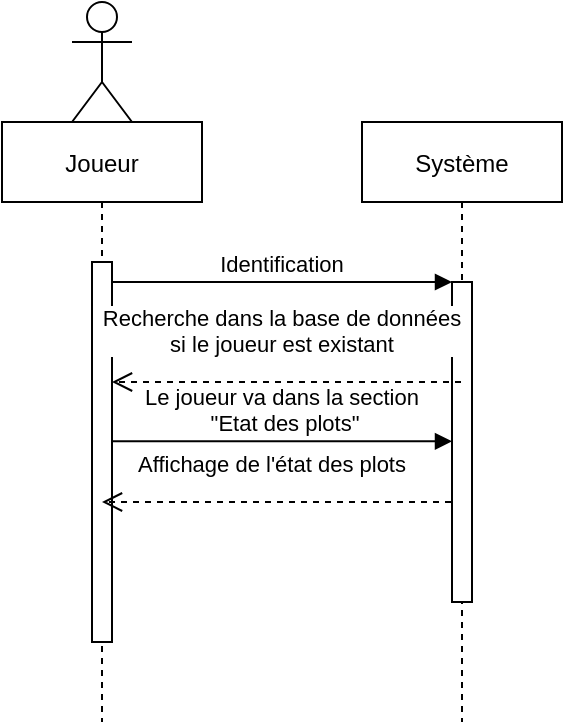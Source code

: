 <mxfile version="20.3.0" type="device"><diagram id="kgpKYQtTHZ0yAKxKKP6v" name="Page-1"><mxGraphModel dx="1422" dy="985" grid="1" gridSize="10" guides="1" tooltips="1" connect="1" arrows="1" fold="1" page="1" pageScale="1" pageWidth="850" pageHeight="1100" math="0" shadow="0"><root><mxCell id="0"/><mxCell id="1" parent="0"/><mxCell id="3nuBFxr9cyL0pnOWT2aG-1" value="Joueur" style="shape=umlLifeline;perimeter=lifelinePerimeter;container=1;collapsible=0;recursiveResize=0;rounded=0;shadow=0;strokeWidth=1;" parent="1" vertex="1"><mxGeometry x="120" y="80" width="100" height="300" as="geometry"/></mxCell><mxCell id="3nuBFxr9cyL0pnOWT2aG-2" value="" style="points=[];perimeter=orthogonalPerimeter;rounded=0;shadow=0;strokeWidth=1;" parent="3nuBFxr9cyL0pnOWT2aG-1" vertex="1"><mxGeometry x="45" y="70" width="10" height="190" as="geometry"/></mxCell><mxCell id="3nuBFxr9cyL0pnOWT2aG-5" value="Système" style="shape=umlLifeline;perimeter=lifelinePerimeter;container=1;collapsible=0;recursiveResize=0;rounded=0;shadow=0;strokeWidth=1;" parent="1" vertex="1"><mxGeometry x="300" y="80" width="100" height="300" as="geometry"/></mxCell><mxCell id="3nuBFxr9cyL0pnOWT2aG-6" value="" style="points=[];perimeter=orthogonalPerimeter;rounded=0;shadow=0;strokeWidth=1;" parent="3nuBFxr9cyL0pnOWT2aG-5" vertex="1"><mxGeometry x="45" y="80" width="10" height="160" as="geometry"/></mxCell><mxCell id="TpsgP_Wix5HNSv8jloaR-1" value="Le joueur va dans la section&#10; &quot;Etat des plots&quot;" style="verticalAlign=bottom;endArrow=block;entryX=0;entryY=0;shadow=0;strokeWidth=1;" parent="3nuBFxr9cyL0pnOWT2aG-5" edge="1"><mxGeometry relative="1" as="geometry"><mxPoint x="-125" y="159.66" as="sourcePoint"/><mxPoint x="45" y="159.66" as="targetPoint"/></mxGeometry></mxCell><mxCell id="3nuBFxr9cyL0pnOWT2aG-7" value="Recherche dans la base de données &#10;si le joueur est existant" style="verticalAlign=bottom;endArrow=open;dashed=1;endSize=8;shadow=0;strokeWidth=1;" parent="1" source="3nuBFxr9cyL0pnOWT2aG-5" target="3nuBFxr9cyL0pnOWT2aG-2" edge="1"><mxGeometry x="0.026" y="-10" relative="1" as="geometry"><mxPoint x="275" y="236" as="targetPoint"/><Array as="points"><mxPoint x="320" y="210"/><mxPoint x="220" y="210"/></Array><mxPoint as="offset"/></mxGeometry></mxCell><mxCell id="3nuBFxr9cyL0pnOWT2aG-8" value="Identification" style="verticalAlign=bottom;endArrow=block;entryX=0;entryY=0;shadow=0;strokeWidth=1;" parent="1" source="3nuBFxr9cyL0pnOWT2aG-2" target="3nuBFxr9cyL0pnOWT2aG-6" edge="1"><mxGeometry relative="1" as="geometry"><mxPoint x="275" y="160" as="sourcePoint"/></mxGeometry></mxCell><mxCell id="TpsgP_Wix5HNSv8jloaR-2" value="Affichage de l'état des plots" style="verticalAlign=bottom;endArrow=open;dashed=1;endSize=8;shadow=0;strokeWidth=1;" parent="1" edge="1"><mxGeometry x="0.026" y="-10" relative="1" as="geometry"><mxPoint x="170" y="270" as="targetPoint"/><mxPoint x="344.5" y="270" as="sourcePoint"/><Array as="points"><mxPoint x="315" y="270"/><mxPoint x="215" y="270"/></Array><mxPoint as="offset"/></mxGeometry></mxCell><mxCell id="o26-CBRAAgZi1mPzmZno-1" value="" style="shape=umlActor;verticalLabelPosition=bottom;verticalAlign=top;html=1;outlineConnect=0;" vertex="1" parent="1"><mxGeometry x="155" y="20" width="30" height="60" as="geometry"/></mxCell></root></mxGraphModel></diagram></mxfile>